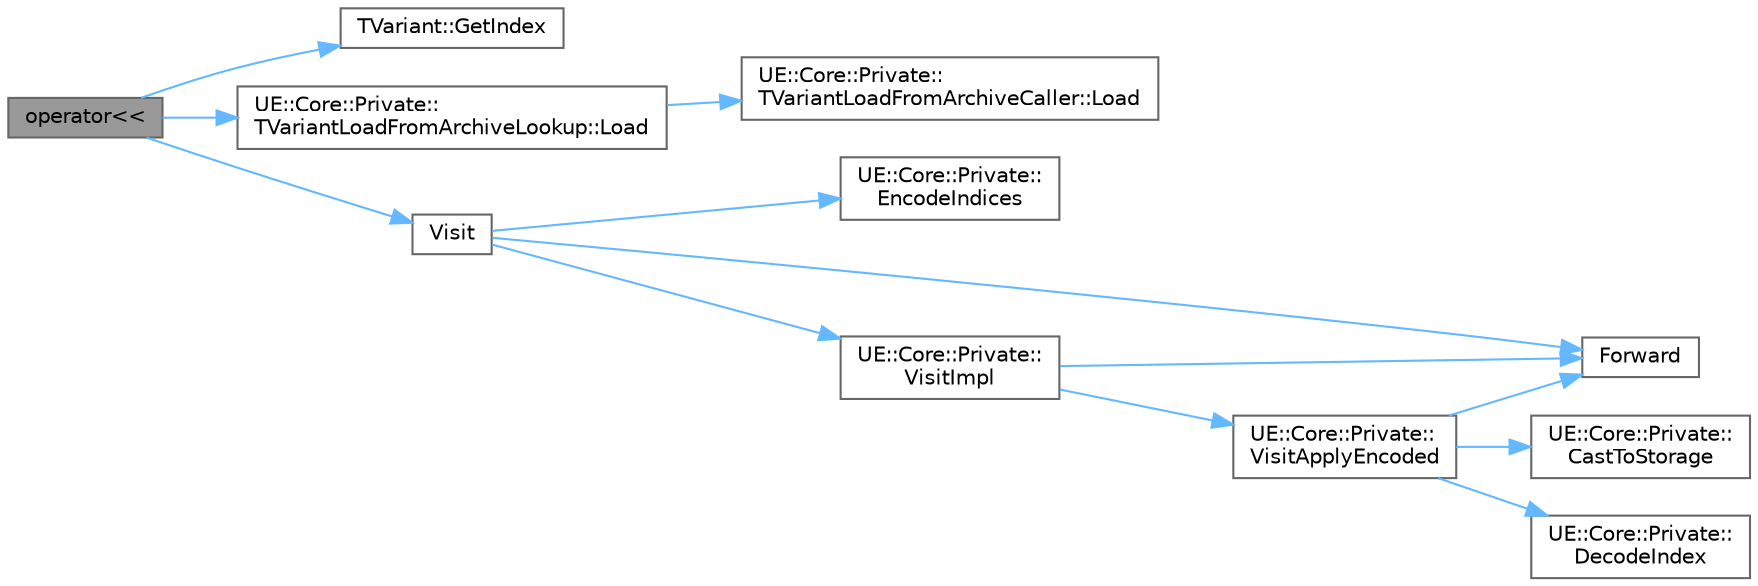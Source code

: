 digraph "operator&lt;&lt;"
{
 // INTERACTIVE_SVG=YES
 // LATEX_PDF_SIZE
  bgcolor="transparent";
  edge [fontname=Helvetica,fontsize=10,labelfontname=Helvetica,labelfontsize=10];
  node [fontname=Helvetica,fontsize=10,shape=box,height=0.2,width=0.4];
  rankdir="LR";
  Node1 [id="Node000001",label="operator\<\<",height=0.2,width=0.4,color="gray40", fillcolor="grey60", style="filled", fontcolor="black",tooltip="Serialization function for TVariants."];
  Node1 -> Node2 [id="edge1_Node000001_Node000002",color="steelblue1",style="solid",tooltip=" "];
  Node2 [id="Node000002",label="TVariant::GetIndex",height=0.2,width=0.4,color="grey40", fillcolor="white", style="filled",URL="$d3/d99/classTVariant.html#ad5cea6933aa25f1dbe65b052c1e2b5a2",tooltip="Returns the currently held type's index into the template parameter pack."];
  Node1 -> Node3 [id="edge2_Node000001_Node000003",color="steelblue1",style="solid",tooltip=" "];
  Node3 [id="Node000003",label="UE::Core::Private::\lTVariantLoadFromArchiveLookup::Load",height=0.2,width=0.4,color="grey40", fillcolor="white", style="filled",URL="$d7/d5a/structUE_1_1Core_1_1Private_1_1TVariantLoadFromArchiveLookup.html#a24587605b6d9b52301ea4e541ded17e6",tooltip="Load the type at the specified index from the FArchive and emplace it into the TVariant."];
  Node3 -> Node4 [id="edge3_Node000003_Node000004",color="steelblue1",style="solid",tooltip=" "];
  Node4 [id="Node000004",label="UE::Core::Private::\lTVariantLoadFromArchiveCaller::Load",height=0.2,width=0.4,color="grey40", fillcolor="white", style="filled",URL="$d6/dd2/structUE_1_1Core_1_1Private_1_1TVariantLoadFromArchiveCaller.html#a546c3a3a30e8818a2b9a0eee94543504",tooltip="Default construct the type and load it from the FArchive."];
  Node1 -> Node5 [id="edge4_Node000001_Node000005",color="steelblue1",style="solid",tooltip=" "];
  Node5 [id="Node000005",label="Visit",height=0.2,width=0.4,color="grey40", fillcolor="white", style="filled",URL="$d2/d16/TVariant_8h.html#a243a989a9dd34d525f29d877fd9ae64f",tooltip="Apply a visitor function to the list of variants."];
  Node5 -> Node6 [id="edge5_Node000005_Node000006",color="steelblue1",style="solid",tooltip=" "];
  Node6 [id="Node000006",label="UE::Core::Private::\lEncodeIndices",height=0.2,width=0.4,color="grey40", fillcolor="white", style="filled",URL="$d1/de6/namespaceUE_1_1Core_1_1Private.html#a4686f704071d39720ac17ed2d2c23c55",tooltip="Encode the stored index of a bunch of variants into a single value used to lookup a Visit invocation ..."];
  Node5 -> Node7 [id="edge6_Node000005_Node000007",color="steelblue1",style="solid",tooltip=" "];
  Node7 [id="Node000007",label="Forward",height=0.2,width=0.4,color="grey40", fillcolor="white", style="filled",URL="$d4/d24/UnrealTemplate_8h.html#a68f280c1d561a8899a1e9e3ea8405d00",tooltip="Forward will cast a reference to an rvalue reference."];
  Node5 -> Node8 [id="edge7_Node000005_Node000008",color="steelblue1",style="solid",tooltip=" "];
  Node8 [id="Node000008",label="UE::Core::Private::\lVisitImpl",height=0.2,width=0.4,color="grey40", fillcolor="white", style="filled",URL="$d1/de6/namespaceUE_1_1Core_1_1Private.html#a825b33de4131f89823e9fcd0f152af8f",tooltip="Implementation detail for Visit(Callable, Variants...)."];
  Node8 -> Node7 [id="edge8_Node000008_Node000007",color="steelblue1",style="solid",tooltip=" "];
  Node8 -> Node9 [id="edge9_Node000008_Node000009",color="steelblue1",style="solid",tooltip=" "];
  Node9 [id="Node000009",label="UE::Core::Private::\lVisitApplyEncoded",height=0.2,width=0.4,color="grey40", fillcolor="white", style="filled",URL="$d1/de6/namespaceUE_1_1Core_1_1Private.html#a6dd3df910966c4e8bd8e5730eb5e89b0",tooltip="Invocation detail for a single combination of stored variant indices."];
  Node9 -> Node10 [id="edge10_Node000009_Node000010",color="steelblue1",style="solid",tooltip=" "];
  Node10 [id="Node000010",label="UE::Core::Private::\lCastToStorage",height=0.2,width=0.4,color="grey40", fillcolor="white", style="filled",URL="$d1/de6/namespaceUE_1_1Core_1_1Private.html#a7c03204d08a6ef9aa59f2f746b098971",tooltip="Cast a TVariant to its private base."];
  Node9 -> Node11 [id="edge11_Node000009_Node000011",color="steelblue1",style="solid",tooltip=" "];
  Node11 [id="Node000011",label="UE::Core::Private::\lDecodeIndex",height=0.2,width=0.4,color="grey40", fillcolor="white", style="filled",URL="$d1/de6/namespaceUE_1_1Core_1_1Private.html#a84cbedd2ac9821815324be4ef90f1a43",tooltip="Inverse operation of EncodeIndices."];
  Node9 -> Node7 [id="edge12_Node000009_Node000007",color="steelblue1",style="solid",tooltip=" "];
}
